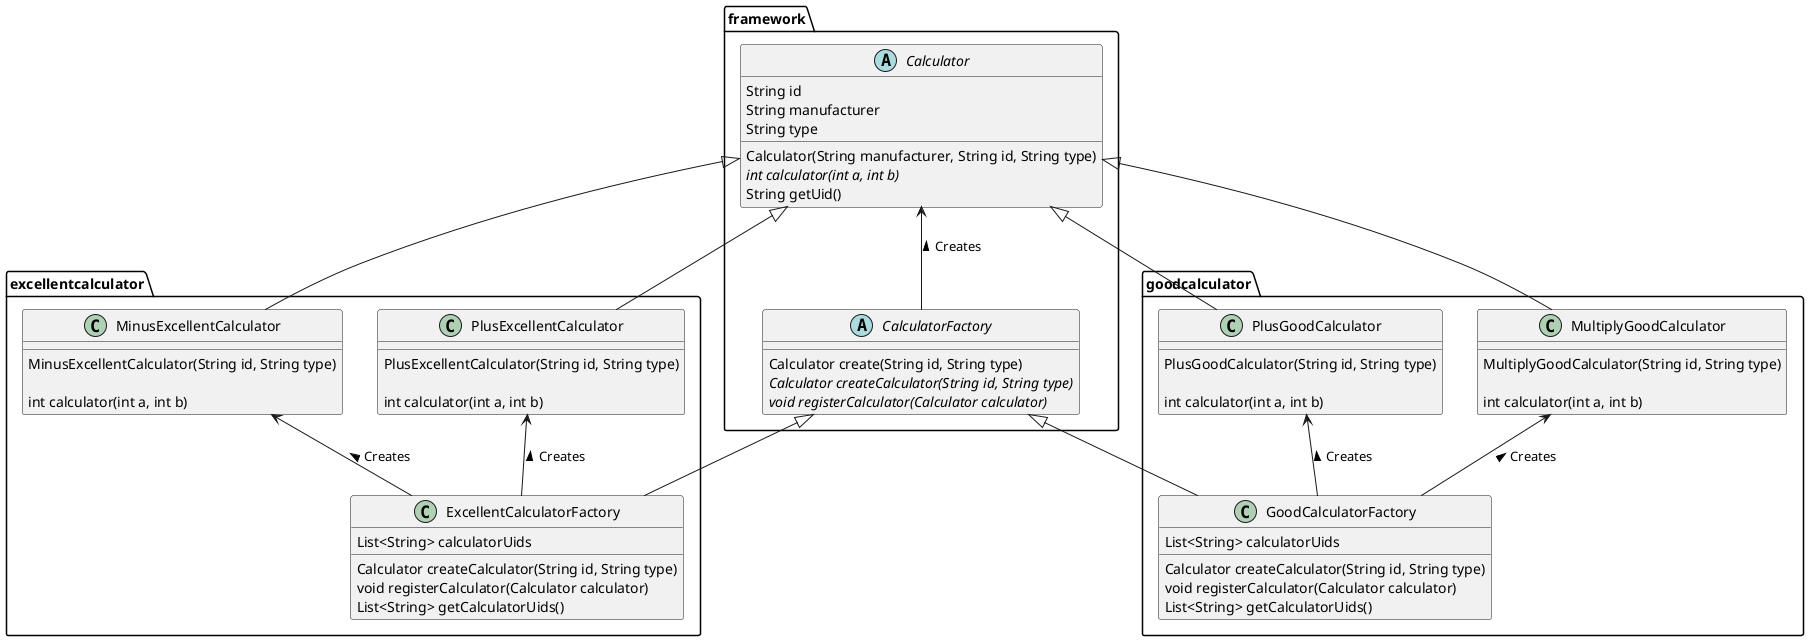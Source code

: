 @startuml
package framework <<Folder>> {
	abstract class CalculatorFactory {
		Calculator create(String id, String type)
		{abstract} Calculator createCalculator(String id, String type)
		{abstract} void registerCalculator(Calculator calculator)
	}

	abstract class Calculator {
		String id
		String manufacturer
		String type

		Calculator(String manufacturer, String id, String type)
		{abstract} int calculator(int a, int b)
		String getUid()
	}
}

package excellentcalculator <<Folder>> {
	class ExcellentCalculatorFactory {
		List<String> calculatorUids

		Calculator createCalculator(String id, String type)
		void registerCalculator(Calculator calculator)
		List<String> getCalculatorUids()
	}

	class MinusExcellentCalculator {
		MinusExcellentCalculator(String id, String type)

		int calculator(int a, int b)
	}

	class PlusExcellentCalculator {
		PlusExcellentCalculator(String id, String type)

		int calculator(int a, int b)
	}
}

package goodcalculator <<Folder>> {
	class GoodCalculatorFactory {
		List<String> calculatorUids

		Calculator createCalculator(String id, String type)
		void registerCalculator(Calculator calculator)
		List<String> getCalculatorUids()
	}

	class MultiplyGoodCalculator {
		MultiplyGoodCalculator(String id, String type)

		int calculator(int a, int b)
	}

	class PlusGoodCalculator {
		PlusGoodCalculator(String id, String type)

		int calculator(int a, int b)
	}
}

Calculator <-- CalculatorFactory : Creates <
MinusExcellentCalculator <-- ExcellentCalculatorFactory : Creates <
PlusExcellentCalculator <-- ExcellentCalculatorFactory : Creates <
MultiplyGoodCalculator <-- GoodCalculatorFactory : Creates <
PlusGoodCalculator <-- GoodCalculatorFactory : Creates <
Calculator <|-- MinusExcellentCalculator
Calculator <|-- PlusExcellentCalculator
Calculator <|-- MultiplyGoodCalculator
Calculator <|-- PlusGoodCalculator
CalculatorFactory <|-- ExcellentCalculatorFactory
CalculatorFactory <|-- GoodCalculatorFactory

@enduml